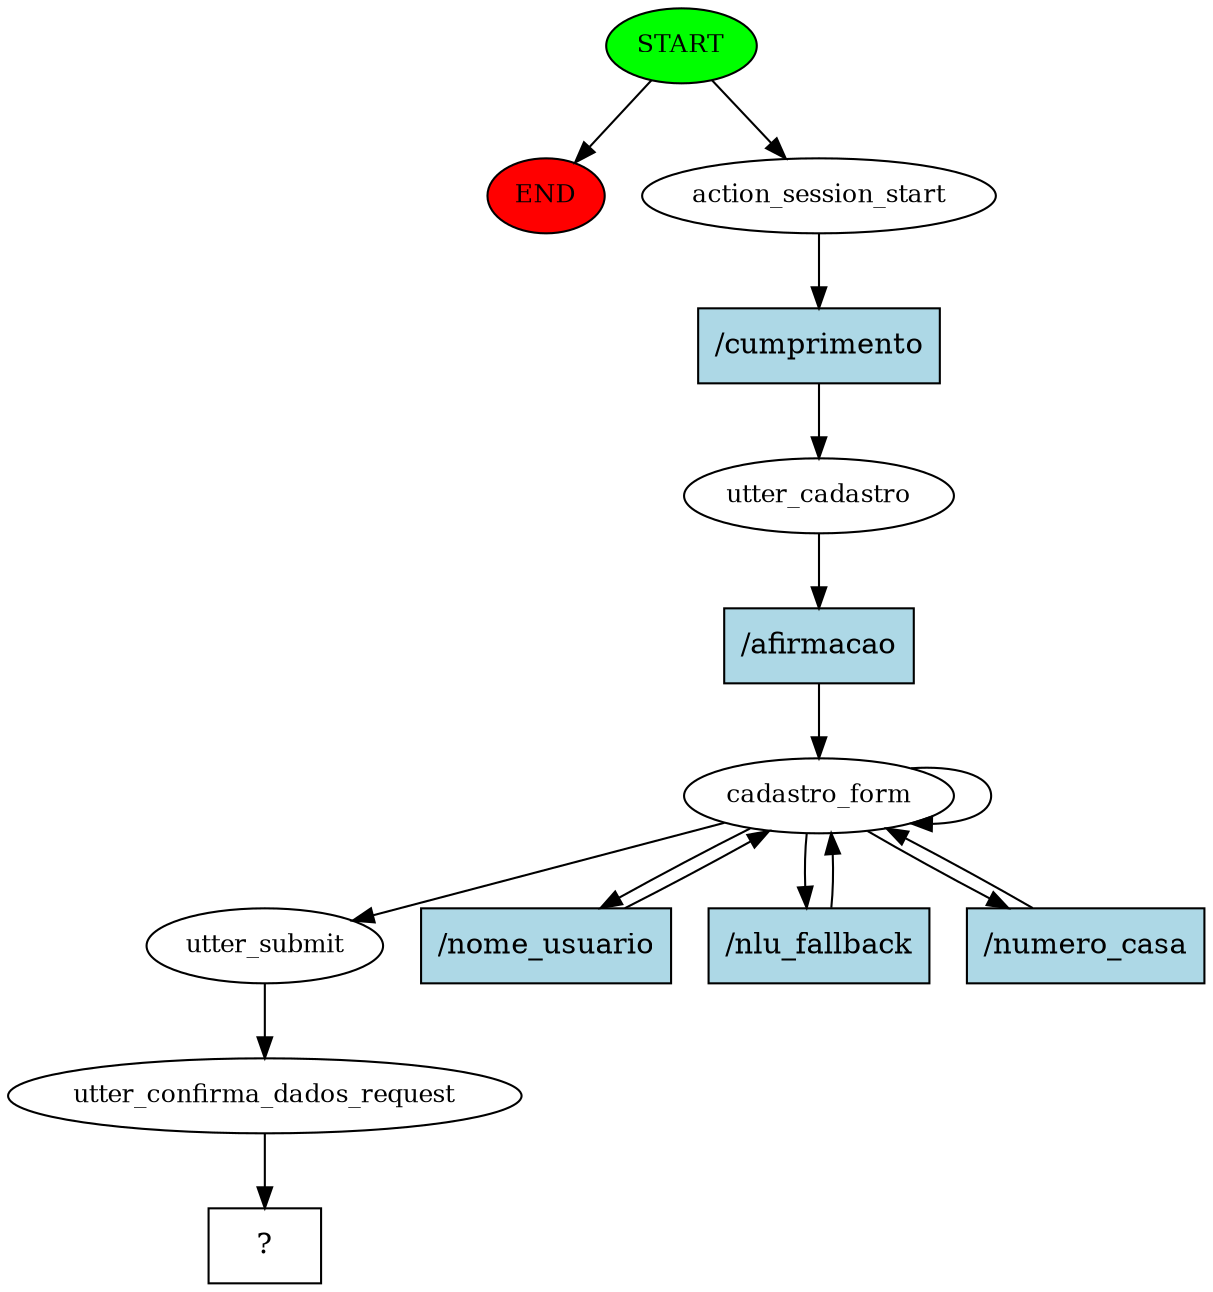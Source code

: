 digraph  {
0 [class="start active", fillcolor=green, fontsize=12, label=START, style=filled];
"-1" [class=end, fillcolor=red, fontsize=12, label=END, style=filled];
1 [class=active, fontsize=12, label=action_session_start];
2 [class=active, fontsize=12, label=utter_cadastro];
3 [class=active, fontsize=12, label=cadastro_form];
12 [class=active, fontsize=12, label=utter_submit];
13 [class=active, fontsize=12, label=utter_confirma_dados_request];
14 [class="intent dashed active", label="  ?  ", shape=rect];
15 [class="intent active", fillcolor=lightblue, label="/cumprimento", shape=rect, style=filled];
16 [class="intent active", fillcolor=lightblue, label="/afirmacao", shape=rect, style=filled];
17 [class="intent active", fillcolor=lightblue, label="/nome_usuario", shape=rect, style=filled];
18 [class="intent active", fillcolor=lightblue, label="/nlu_fallback", shape=rect, style=filled];
19 [class="intent active", fillcolor=lightblue, label="/numero_casa", shape=rect, style=filled];
0 -> "-1"  [class="", key=NONE, label=""];
0 -> 1  [class=active, key=NONE, label=""];
1 -> 15  [class=active, key=0];
2 -> 16  [class=active, key=0];
3 -> 3  [class=active, key=NONE, label=""];
3 -> 12  [class=active, key=NONE, label=""];
3 -> 17  [class=active, key=0];
3 -> 18  [class=active, key=0];
3 -> 19  [class=active, key=0];
12 -> 13  [class=active, key=NONE, label=""];
13 -> 14  [class=active, key=NONE, label=""];
15 -> 2  [class=active, key=0];
16 -> 3  [class=active, key=0];
17 -> 3  [class=active, key=0];
18 -> 3  [class=active, key=0];
19 -> 3  [class=active, key=0];
}
